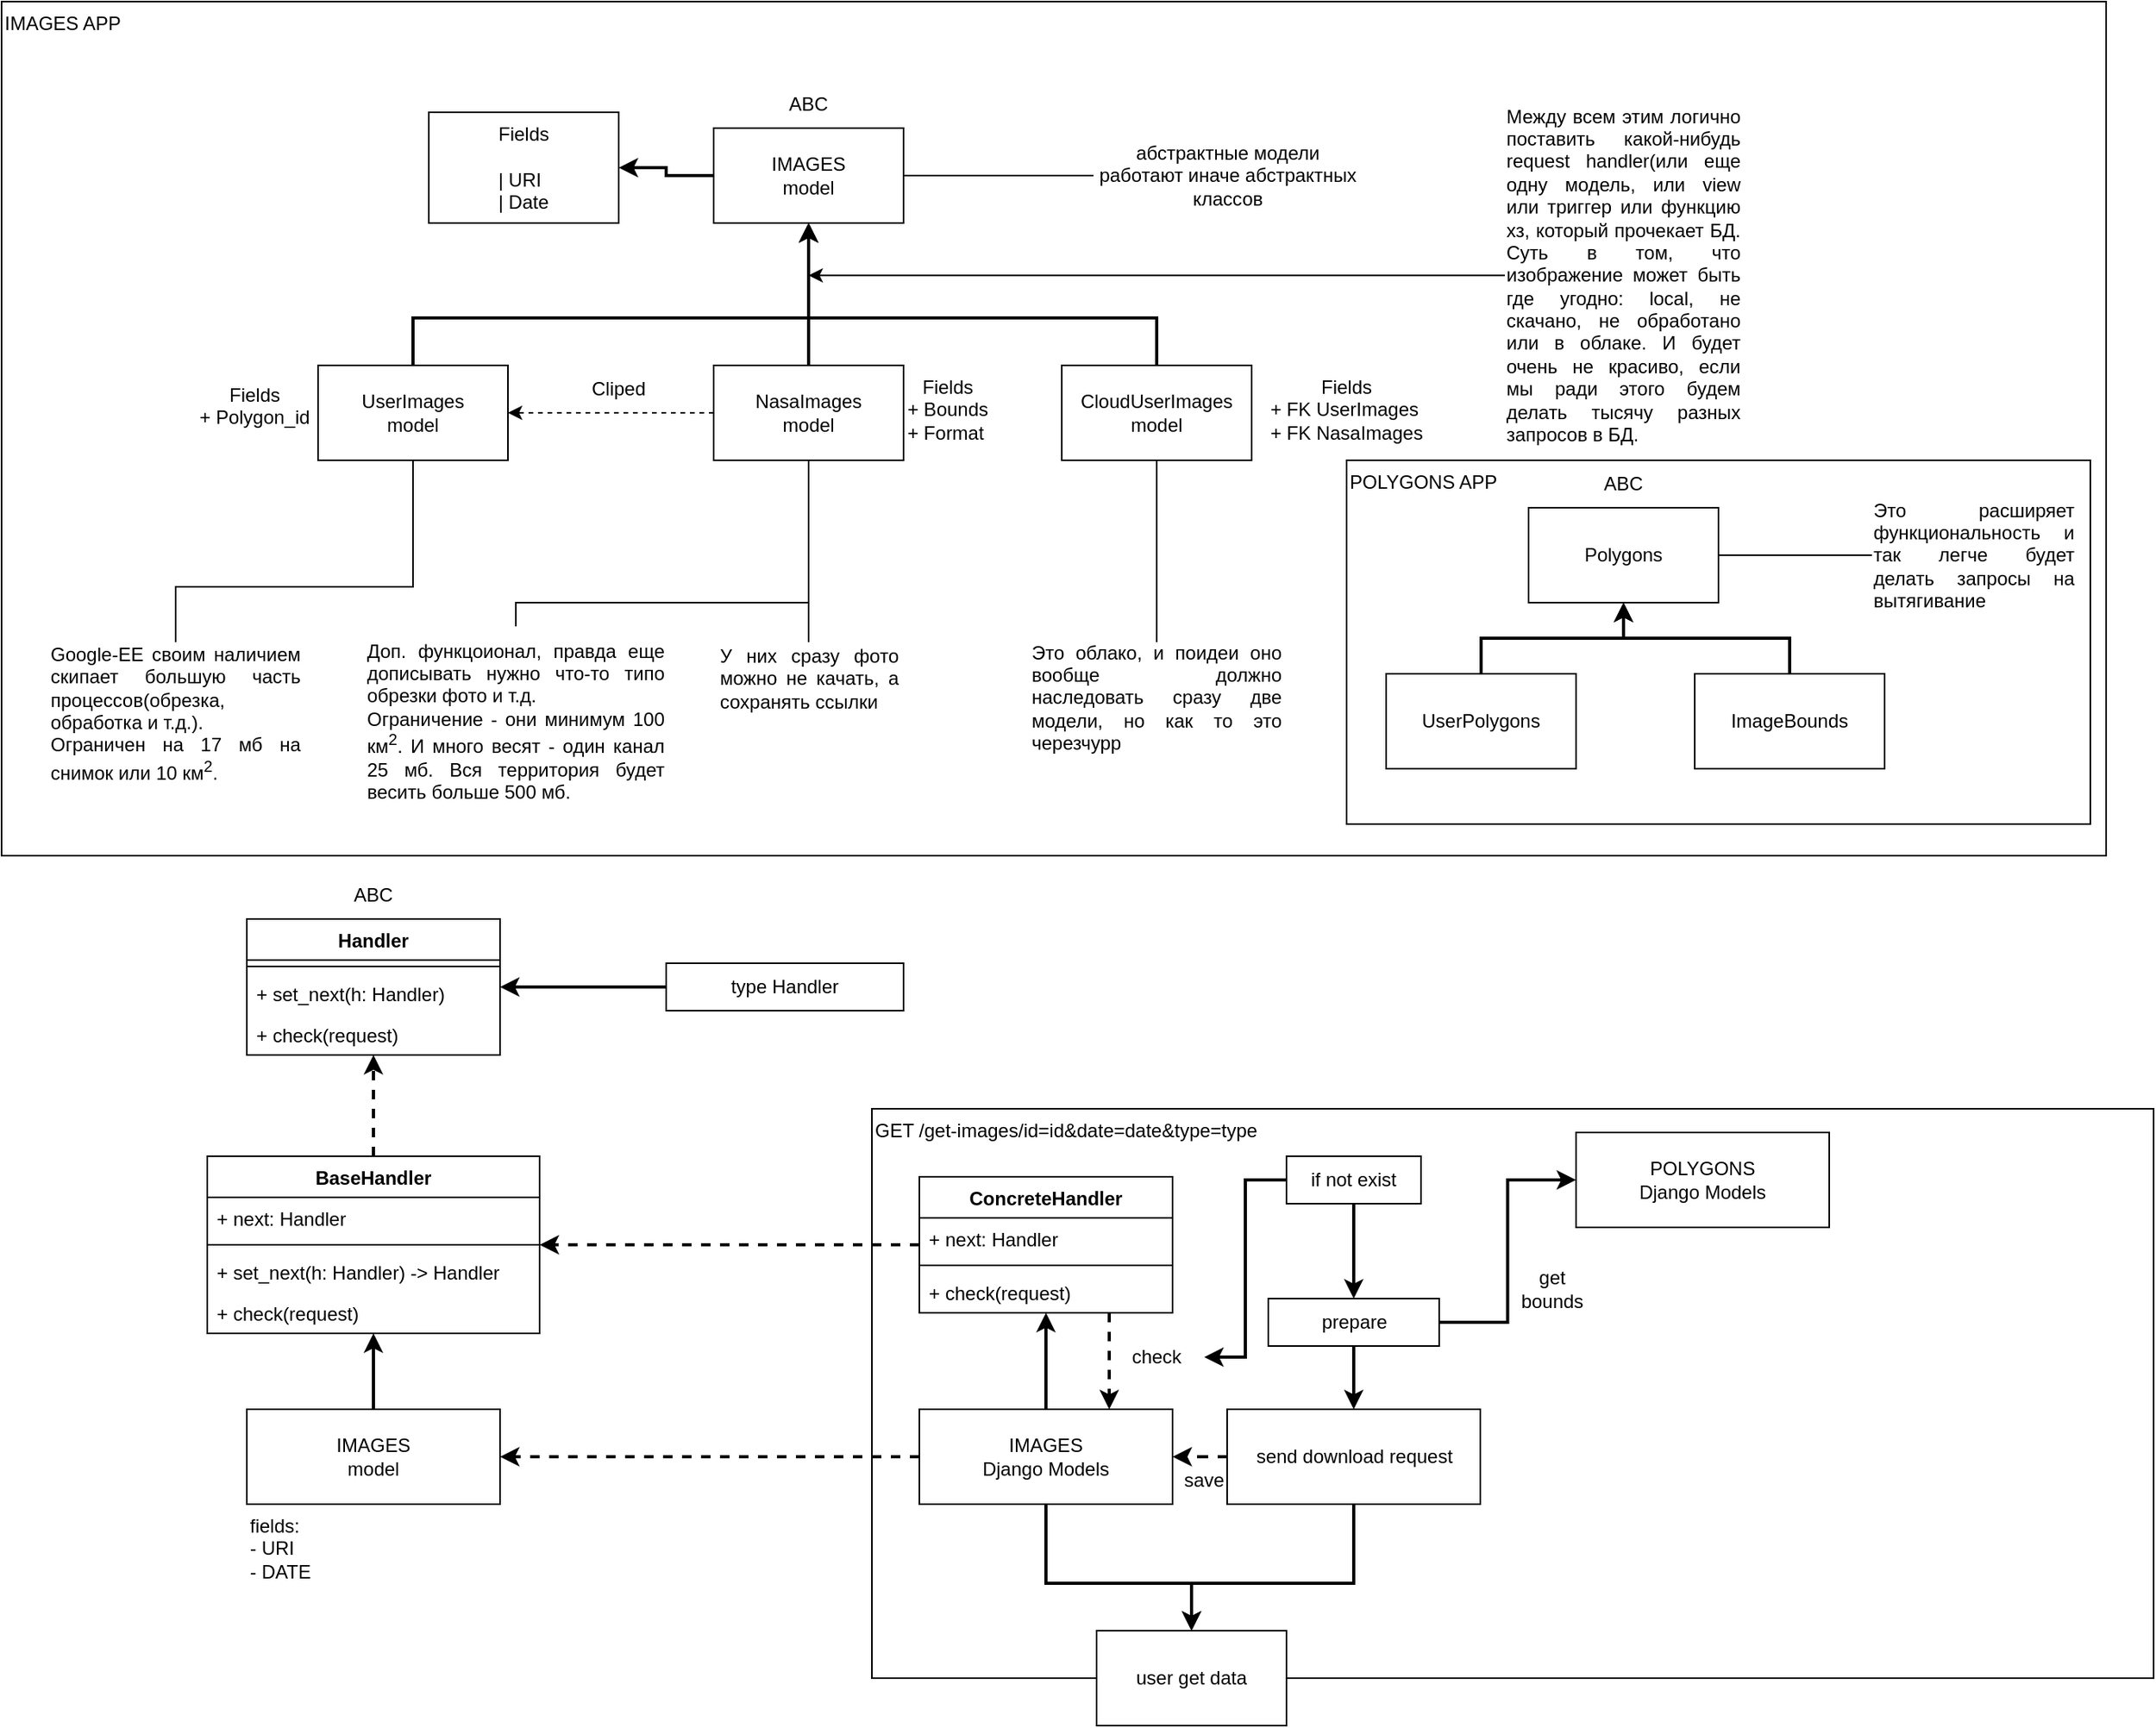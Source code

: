 <mxfile version="26.0.15">
  <diagram name="Страница — 1" id="WusRuuyAXhUo5n-OF-j5">
    <mxGraphModel dx="2261" dy="764" grid="1" gridSize="10" guides="1" tooltips="1" connect="1" arrows="1" fold="1" page="1" pageScale="1" pageWidth="827" pageHeight="1169" background="none" math="0" shadow="0">
      <root>
        <mxCell id="0" />
        <mxCell id="1" parent="0" />
        <mxCell id="zPOB2HI4H-ocQ5aXCMEk-31" value="GET /get-images/id=id&amp;amp;date=date&amp;amp;type=type" style="rounded=0;whiteSpace=wrap;html=1;verticalAlign=top;align=left;" parent="1" vertex="1">
          <mxGeometry x="480" y="770" width="810" height="360" as="geometry" />
        </mxCell>
        <mxCell id="Q2ZTKyAX25ePQhJRz6t--27" value="&lt;div align=&quot;left&quot;&gt;IMAGES APP&lt;/div&gt;" style="rounded=0;whiteSpace=wrap;html=1;align=left;verticalAlign=top;" parent="1" vertex="1">
          <mxGeometry x="-70" y="70" width="1330" height="540" as="geometry" />
        </mxCell>
        <mxCell id="Q2ZTKyAX25ePQhJRz6t--4" style="edgeStyle=orthogonalEdgeStyle;rounded=0;orthogonalLoop=1;jettySize=auto;html=1;entryX=0.5;entryY=0;entryDx=0;entryDy=0;endArrow=none;endFill=0;startArrow=classic;startFill=1;strokeWidth=2;" parent="1" source="Q2ZTKyAX25ePQhJRz6t--1" target="Q2ZTKyAX25ePQhJRz6t--3" edge="1">
          <mxGeometry relative="1" as="geometry">
            <Array as="points">
              <mxPoint x="440" y="270" />
              <mxPoint x="190" y="270" />
            </Array>
          </mxGeometry>
        </mxCell>
        <mxCell id="Q2ZTKyAX25ePQhJRz6t--12" style="edgeStyle=orthogonalEdgeStyle;rounded=0;orthogonalLoop=1;jettySize=auto;html=1;entryX=1;entryY=0.5;entryDx=0;entryDy=0;strokeWidth=2;" parent="1" source="Q2ZTKyAX25ePQhJRz6t--1" target="Q2ZTKyAX25ePQhJRz6t--10" edge="1">
          <mxGeometry relative="1" as="geometry" />
        </mxCell>
        <mxCell id="Q2ZTKyAX25ePQhJRz6t--1" value="&lt;div&gt;IMAGES&lt;/div&gt;&lt;div&gt;model&lt;/div&gt;" style="rounded=0;whiteSpace=wrap;html=1;" parent="1" vertex="1">
          <mxGeometry x="380" y="150" width="120" height="60" as="geometry" />
        </mxCell>
        <mxCell id="Q2ZTKyAX25ePQhJRz6t--2" value="ABC" style="text;html=1;align=center;verticalAlign=middle;whiteSpace=wrap;rounded=0;" parent="1" vertex="1">
          <mxGeometry x="410" y="120" width="60" height="30" as="geometry" />
        </mxCell>
        <mxCell id="Q2ZTKyAX25ePQhJRz6t--3" value="&lt;div&gt;UserImages&lt;/div&gt;&lt;div&gt;model&lt;/div&gt;" style="rounded=0;whiteSpace=wrap;html=1;" parent="1" vertex="1">
          <mxGeometry x="130" y="300" width="120" height="60" as="geometry" />
        </mxCell>
        <mxCell id="Q2ZTKyAX25ePQhJRz6t--39" style="edgeStyle=orthogonalEdgeStyle;rounded=0;orthogonalLoop=1;jettySize=auto;html=1;entryX=0.5;entryY=1;entryDx=0;entryDy=0;endArrow=none;endFill=0;" parent="1" source="Q2ZTKyAX25ePQhJRz6t--5" target="Q2ZTKyAX25ePQhJRz6t--3" edge="1">
          <mxGeometry relative="1" as="geometry">
            <Array as="points">
              <mxPoint x="40" y="440" />
              <mxPoint x="190" y="440" />
            </Array>
          </mxGeometry>
        </mxCell>
        <mxCell id="Q2ZTKyAX25ePQhJRz6t--5" value="&lt;div align=&quot;justify&quot;&gt;Google-EE своим наличием скипает большую часть процессов(обрезка, обработка и т.д.).&amp;nbsp;&lt;/div&gt;&lt;div align=&quot;justify&quot;&gt;Ограничен на 17 мб на снимок или 10 км&lt;sup&gt;2&lt;/sup&gt;.&lt;/div&gt;" style="text;html=1;align=center;verticalAlign=middle;whiteSpace=wrap;rounded=0;" parent="1" vertex="1">
          <mxGeometry x="-40" y="475" width="160" height="90" as="geometry" />
        </mxCell>
        <mxCell id="Q2ZTKyAX25ePQhJRz6t--28" style="edgeStyle=orthogonalEdgeStyle;rounded=0;orthogonalLoop=1;jettySize=auto;html=1;entryX=0.5;entryY=1;entryDx=0;entryDy=0;strokeWidth=2;" parent="1" source="Q2ZTKyAX25ePQhJRz6t--6" target="Q2ZTKyAX25ePQhJRz6t--1" edge="1">
          <mxGeometry relative="1" as="geometry" />
        </mxCell>
        <mxCell id="Q2ZTKyAX25ePQhJRz6t--29" style="edgeStyle=orthogonalEdgeStyle;rounded=0;orthogonalLoop=1;jettySize=auto;html=1;entryX=1;entryY=0.5;entryDx=0;entryDy=0;dashed=1;" parent="1" source="Q2ZTKyAX25ePQhJRz6t--6" target="Q2ZTKyAX25ePQhJRz6t--3" edge="1">
          <mxGeometry relative="1" as="geometry" />
        </mxCell>
        <mxCell id="Q2ZTKyAX25ePQhJRz6t--6" value="&lt;div&gt;NasaImages&lt;/div&gt;&lt;div&gt;model&lt;/div&gt;" style="rounded=0;whiteSpace=wrap;html=1;" parent="1" vertex="1">
          <mxGeometry x="380" y="300" width="120" height="60" as="geometry" />
        </mxCell>
        <mxCell id="Q2ZTKyAX25ePQhJRz6t--31" style="edgeStyle=orthogonalEdgeStyle;rounded=0;orthogonalLoop=1;jettySize=auto;html=1;entryX=0.5;entryY=1;entryDx=0;entryDy=0;endArrow=none;endFill=0;" parent="1" source="Q2ZTKyAX25ePQhJRz6t--9" target="Q2ZTKyAX25ePQhJRz6t--6" edge="1">
          <mxGeometry relative="1" as="geometry">
            <Array as="points">
              <mxPoint x="255" y="450" />
              <mxPoint x="440" y="450" />
            </Array>
          </mxGeometry>
        </mxCell>
        <mxCell id="Q2ZTKyAX25ePQhJRz6t--9" value="&lt;div align=&quot;justify&quot;&gt;Доп. функцоионал, правда еще дописывать нужно что-то типо обрезки фото и т.д.&lt;/div&gt;&lt;div align=&quot;justify&quot;&gt;Ограничение - они минимум 100 км&lt;sup&gt;2&lt;/sup&gt;. И много весят - один канал 25 мб. Вся территория будет весить больше 500 мб.&lt;/div&gt;" style="text;html=1;align=center;verticalAlign=middle;whiteSpace=wrap;rounded=0;" parent="1" vertex="1">
          <mxGeometry x="160" y="465" width="190" height="120" as="geometry" />
        </mxCell>
        <mxCell id="Q2ZTKyAX25ePQhJRz6t--10" value="&lt;div align=&quot;center&quot;&gt;Fields&lt;/div&gt;&lt;div&gt;&lt;br&gt;&lt;/div&gt;&lt;div align=&quot;justify&quot;&gt;| URI&lt;/div&gt;&lt;div align=&quot;justify&quot;&gt;| Date&lt;/div&gt;" style="rounded=0;whiteSpace=wrap;html=1;horizontal=1;verticalAlign=top;" parent="1" vertex="1">
          <mxGeometry x="200" y="140" width="120" height="70" as="geometry" />
        </mxCell>
        <mxCell id="Q2ZTKyAX25ePQhJRz6t--42" style="edgeStyle=orthogonalEdgeStyle;rounded=0;orthogonalLoop=1;jettySize=auto;html=1;entryX=1;entryY=0.5;entryDx=0;entryDy=0;endArrow=none;endFill=0;" parent="1" source="Q2ZTKyAX25ePQhJRz6t--17" target="Q2ZTKyAX25ePQhJRz6t--1" edge="1">
          <mxGeometry relative="1" as="geometry" />
        </mxCell>
        <mxCell id="Q2ZTKyAX25ePQhJRz6t--17" value="абстрактные модели работают иначе абстрактных классов" style="text;html=1;align=center;verticalAlign=middle;whiteSpace=wrap;rounded=0;" parent="1" vertex="1">
          <mxGeometry x="620" y="165" width="170" height="30" as="geometry" />
        </mxCell>
        <mxCell id="Q2ZTKyAX25ePQhJRz6t--37" style="edgeStyle=orthogonalEdgeStyle;rounded=0;orthogonalLoop=1;jettySize=auto;html=1;entryX=0.5;entryY=1;entryDx=0;entryDy=0;strokeWidth=2;" parent="1" source="Q2ZTKyAX25ePQhJRz6t--19" target="Q2ZTKyAX25ePQhJRz6t--1" edge="1">
          <mxGeometry relative="1" as="geometry">
            <Array as="points">
              <mxPoint x="660" y="270" />
              <mxPoint x="440" y="270" />
            </Array>
          </mxGeometry>
        </mxCell>
        <mxCell id="Q2ZTKyAX25ePQhJRz6t--19" value="&lt;div&gt;CloudUserImages&lt;/div&gt;&lt;div&gt;model&lt;/div&gt;" style="rounded=0;whiteSpace=wrap;html=1;" parent="1" vertex="1">
          <mxGeometry x="600" y="300" width="120" height="60" as="geometry" />
        </mxCell>
        <mxCell id="Q2ZTKyAX25ePQhJRz6t--32" style="edgeStyle=orthogonalEdgeStyle;rounded=0;orthogonalLoop=1;jettySize=auto;html=1;entryX=0.5;entryY=1;entryDx=0;entryDy=0;endArrow=none;endFill=0;" parent="1" source="Q2ZTKyAX25ePQhJRz6t--25" target="Q2ZTKyAX25ePQhJRz6t--6" edge="1">
          <mxGeometry relative="1" as="geometry" />
        </mxCell>
        <mxCell id="Q2ZTKyAX25ePQhJRz6t--25" value="&lt;div align=&quot;justify&quot;&gt;У них сразу фото можно не качать, а сохранять ссылки&lt;/div&gt;" style="text;html=1;align=center;verticalAlign=middle;whiteSpace=wrap;rounded=0;" parent="1" vertex="1">
          <mxGeometry x="382.5" y="475" width="115" height="45" as="geometry" />
        </mxCell>
        <mxCell id="Q2ZTKyAX25ePQhJRz6t--30" value="Cliped" style="text;html=1;align=center;verticalAlign=middle;whiteSpace=wrap;rounded=0;" parent="1" vertex="1">
          <mxGeometry x="290" y="300" width="60" height="30" as="geometry" />
        </mxCell>
        <mxCell id="Q2ZTKyAX25ePQhJRz6t--33" value="&lt;div&gt;Fields&lt;/div&gt;&lt;div align=&quot;justify&quot;&gt;+ Bounds&lt;/div&gt;&lt;div align=&quot;justify&quot;&gt;+ Format&lt;/div&gt;&lt;div&gt;&lt;br&gt;&lt;/div&gt;" style="text;html=1;align=center;verticalAlign=top;whiteSpace=wrap;rounded=0;" parent="1" vertex="1">
          <mxGeometry x="497.5" y="300" width="60" height="60" as="geometry" />
        </mxCell>
        <mxCell id="Q2ZTKyAX25ePQhJRz6t--36" value="&lt;div&gt;Fields&lt;/div&gt;&lt;div align=&quot;justify&quot;&gt;+ Polygon_id&lt;/div&gt;&lt;div&gt;&lt;br&gt;&lt;/div&gt;" style="text;html=1;align=center;verticalAlign=top;whiteSpace=wrap;rounded=0;" parent="1" vertex="1">
          <mxGeometry x="50" y="305" width="80" height="50" as="geometry" />
        </mxCell>
        <mxCell id="Q2ZTKyAX25ePQhJRz6t--40" style="edgeStyle=orthogonalEdgeStyle;rounded=0;orthogonalLoop=1;jettySize=auto;html=1;entryX=0.5;entryY=1;entryDx=0;entryDy=0;endArrow=none;endFill=0;" parent="1" source="Q2ZTKyAX25ePQhJRz6t--38" target="Q2ZTKyAX25ePQhJRz6t--19" edge="1">
          <mxGeometry relative="1" as="geometry" />
        </mxCell>
        <mxCell id="Q2ZTKyAX25ePQhJRz6t--38" value="&lt;div align=&quot;justify&quot;&gt;Это облако, и поидеи оно вообще должно наследовать сразу две модели, но как то это черезчурр&lt;/div&gt;" style="text;html=1;align=center;verticalAlign=middle;whiteSpace=wrap;rounded=0;" parent="1" vertex="1">
          <mxGeometry x="580" y="475" width="160" height="70" as="geometry" />
        </mxCell>
        <mxCell id="Q2ZTKyAX25ePQhJRz6t--41" value="&lt;div&gt;Fields&lt;/div&gt;&lt;div align=&quot;justify&quot;&gt;+ FK UserImages&lt;/div&gt;&lt;div align=&quot;justify&quot;&gt;+ FK NasaImages&lt;/div&gt;&lt;div&gt;&lt;br&gt;&lt;/div&gt;" style="text;html=1;align=center;verticalAlign=top;whiteSpace=wrap;rounded=0;" parent="1" vertex="1">
          <mxGeometry x="720" y="300" width="120" height="60" as="geometry" />
        </mxCell>
        <mxCell id="Q2ZTKyAX25ePQhJRz6t--46" style="edgeStyle=orthogonalEdgeStyle;rounded=0;orthogonalLoop=1;jettySize=auto;html=1;" parent="1" source="Q2ZTKyAX25ePQhJRz6t--43" edge="1">
          <mxGeometry relative="1" as="geometry">
            <mxPoint x="440" y="243.125" as="targetPoint" />
          </mxGeometry>
        </mxCell>
        <mxCell id="Q2ZTKyAX25ePQhJRz6t--43" value="&lt;div align=&quot;justify&quot;&gt;Между всем этим логично поставить какой-нибудь request handler(или еще одну модель, или view или триггер или функцию хз, который прочекает БД. Суть в том, что изображение может быть где угодно: local, не скачано, не обработано или в облаке. И будет очень не красиво, если мы ради этого будем делать тысячу разных запросов в БД.&lt;/div&gt;" style="text;html=1;align=center;verticalAlign=middle;whiteSpace=wrap;rounded=0;" parent="1" vertex="1">
          <mxGeometry x="880" y="140" width="150" height="206.25" as="geometry" />
        </mxCell>
        <mxCell id="Q2ZTKyAX25ePQhJRz6t--56" value="&lt;div align=&quot;left&quot;&gt;POLYGONS APP&lt;/div&gt;" style="rounded=0;whiteSpace=wrap;html=1;align=left;verticalAlign=top;" parent="1" vertex="1">
          <mxGeometry x="780" y="360" width="470" height="230" as="geometry" />
        </mxCell>
        <mxCell id="Q2ZTKyAX25ePQhJRz6t--55" style="edgeStyle=orthogonalEdgeStyle;rounded=0;orthogonalLoop=1;jettySize=auto;html=1;entryX=1;entryY=0.5;entryDx=0;entryDy=0;endArrow=none;endFill=0;" parent="1" source="Q2ZTKyAX25ePQhJRz6t--54" target="Q2ZTKyAX25ePQhJRz6t--48" edge="1">
          <mxGeometry relative="1" as="geometry" />
        </mxCell>
        <mxCell id="Q2ZTKyAX25ePQhJRz6t--50" value="UserPolygons" style="rounded=0;whiteSpace=wrap;html=1;" parent="1" vertex="1">
          <mxGeometry x="805" y="495" width="120" height="60" as="geometry" />
        </mxCell>
        <mxCell id="Q2ZTKyAX25ePQhJRz6t--51" value="ImageBounds" style="rounded=0;whiteSpace=wrap;html=1;" parent="1" vertex="1">
          <mxGeometry x="1000" y="495" width="120" height="60" as="geometry" />
        </mxCell>
        <mxCell id="Q2ZTKyAX25ePQhJRz6t--48" value="Polygons" style="rounded=0;whiteSpace=wrap;html=1;" parent="1" vertex="1">
          <mxGeometry x="895" y="390" width="120" height="60" as="geometry" />
        </mxCell>
        <mxCell id="Q2ZTKyAX25ePQhJRz6t--49" value="ABC" style="text;html=1;align=center;verticalAlign=middle;whiteSpace=wrap;rounded=0;" parent="1" vertex="1">
          <mxGeometry x="925" y="360" width="60" height="30" as="geometry" />
        </mxCell>
        <mxCell id="Q2ZTKyAX25ePQhJRz6t--54" value="&lt;div align=&quot;justify&quot;&gt;Это расширяет функциональность и так легче будет делать запросы на вытягивание&lt;/div&gt;" style="text;html=1;align=center;verticalAlign=middle;whiteSpace=wrap;rounded=0;" parent="1" vertex="1">
          <mxGeometry x="1112" y="370" width="129" height="100" as="geometry" />
        </mxCell>
        <mxCell id="Q2ZTKyAX25ePQhJRz6t--52" style="edgeStyle=orthogonalEdgeStyle;rounded=0;orthogonalLoop=1;jettySize=auto;html=1;entryX=0.5;entryY=1;entryDx=0;entryDy=0;strokeWidth=2;" parent="1" source="Q2ZTKyAX25ePQhJRz6t--50" target="Q2ZTKyAX25ePQhJRz6t--48" edge="1">
          <mxGeometry relative="1" as="geometry" />
        </mxCell>
        <mxCell id="Q2ZTKyAX25ePQhJRz6t--53" style="edgeStyle=orthogonalEdgeStyle;rounded=0;orthogonalLoop=1;jettySize=auto;html=1;entryX=0.5;entryY=1;entryDx=0;entryDy=0;strokeWidth=2;" parent="1" source="Q2ZTKyAX25ePQhJRz6t--51" target="Q2ZTKyAX25ePQhJRz6t--48" edge="1">
          <mxGeometry relative="1" as="geometry" />
        </mxCell>
        <mxCell id="zPOB2HI4H-ocQ5aXCMEk-2" value="Handler" style="swimlane;fontStyle=1;align=center;verticalAlign=top;childLayout=stackLayout;horizontal=1;startSize=26;horizontalStack=0;resizeParent=1;resizeParentMax=0;resizeLast=0;collapsible=1;marginBottom=0;whiteSpace=wrap;html=1;" parent="1" vertex="1">
          <mxGeometry x="85" y="650" width="160" height="86" as="geometry" />
        </mxCell>
        <mxCell id="zPOB2HI4H-ocQ5aXCMEk-4" value="" style="line;strokeWidth=1;fillColor=none;align=left;verticalAlign=middle;spacingTop=-1;spacingLeft=3;spacingRight=3;rotatable=0;labelPosition=right;points=[];portConstraint=eastwest;strokeColor=inherit;" parent="zPOB2HI4H-ocQ5aXCMEk-2" vertex="1">
          <mxGeometry y="26" width="160" height="8" as="geometry" />
        </mxCell>
        <mxCell id="zPOB2HI4H-ocQ5aXCMEk-6" value="+ set_next(h: Handler)" style="text;strokeColor=none;fillColor=none;align=left;verticalAlign=top;spacingLeft=4;spacingRight=4;overflow=hidden;rotatable=0;points=[[0,0.5],[1,0.5]];portConstraint=eastwest;whiteSpace=wrap;html=1;" parent="zPOB2HI4H-ocQ5aXCMEk-2" vertex="1">
          <mxGeometry y="34" width="160" height="26" as="geometry" />
        </mxCell>
        <mxCell id="zPOB2HI4H-ocQ5aXCMEk-5" value="+ check(request)" style="text;strokeColor=none;fillColor=none;align=left;verticalAlign=top;spacingLeft=4;spacingRight=4;overflow=hidden;rotatable=0;points=[[0,0.5],[1,0.5]];portConstraint=eastwest;whiteSpace=wrap;html=1;" parent="zPOB2HI4H-ocQ5aXCMEk-2" vertex="1">
          <mxGeometry y="60" width="160" height="26" as="geometry" />
        </mxCell>
        <mxCell id="zPOB2HI4H-ocQ5aXCMEk-11" value="ABC" style="text;html=1;align=center;verticalAlign=middle;whiteSpace=wrap;rounded=0;" parent="1" vertex="1">
          <mxGeometry x="135" y="620" width="60" height="30" as="geometry" />
        </mxCell>
        <mxCell id="zPOB2HI4H-ocQ5aXCMEk-22" style="edgeStyle=orthogonalEdgeStyle;rounded=0;orthogonalLoop=1;jettySize=auto;html=1;entryX=0.5;entryY=1;entryDx=0;entryDy=0;dashed=1;strokeWidth=2;" parent="1" source="zPOB2HI4H-ocQ5aXCMEk-13" target="zPOB2HI4H-ocQ5aXCMEk-2" edge="1">
          <mxGeometry relative="1" as="geometry" />
        </mxCell>
        <mxCell id="zPOB2HI4H-ocQ5aXCMEk-13" value="BaseHandler" style="swimlane;fontStyle=1;align=center;verticalAlign=top;childLayout=stackLayout;horizontal=1;startSize=26;horizontalStack=0;resizeParent=1;resizeParentMax=0;resizeLast=0;collapsible=1;marginBottom=0;whiteSpace=wrap;html=1;" parent="1" vertex="1">
          <mxGeometry x="60" y="800" width="210" height="112" as="geometry" />
        </mxCell>
        <mxCell id="zPOB2HI4H-ocQ5aXCMEk-14" value="+ next: Handler" style="text;strokeColor=none;fillColor=none;align=left;verticalAlign=top;spacingLeft=4;spacingRight=4;overflow=hidden;rotatable=0;points=[[0,0.5],[1,0.5]];portConstraint=eastwest;whiteSpace=wrap;html=1;" parent="zPOB2HI4H-ocQ5aXCMEk-13" vertex="1">
          <mxGeometry y="26" width="210" height="26" as="geometry" />
        </mxCell>
        <mxCell id="zPOB2HI4H-ocQ5aXCMEk-15" value="" style="line;strokeWidth=1;fillColor=none;align=left;verticalAlign=middle;spacingTop=-1;spacingLeft=3;spacingRight=3;rotatable=0;labelPosition=right;points=[];portConstraint=eastwest;strokeColor=inherit;" parent="zPOB2HI4H-ocQ5aXCMEk-13" vertex="1">
          <mxGeometry y="52" width="210" height="8" as="geometry" />
        </mxCell>
        <mxCell id="zPOB2HI4H-ocQ5aXCMEk-17" value="+ set_next(h: Handler) -&amp;gt; Handler" style="text;strokeColor=none;fillColor=none;align=left;verticalAlign=top;spacingLeft=4;spacingRight=4;overflow=hidden;rotatable=0;points=[[0,0.5],[1,0.5]];portConstraint=eastwest;whiteSpace=wrap;html=1;" parent="zPOB2HI4H-ocQ5aXCMEk-13" vertex="1">
          <mxGeometry y="60" width="210" height="26" as="geometry" />
        </mxCell>
        <mxCell id="zPOB2HI4H-ocQ5aXCMEk-18" value="+ check(request)" style="text;strokeColor=none;fillColor=none;align=left;verticalAlign=top;spacingLeft=4;spacingRight=4;overflow=hidden;rotatable=0;points=[[0,0.5],[1,0.5]];portConstraint=eastwest;whiteSpace=wrap;html=1;" parent="zPOB2HI4H-ocQ5aXCMEk-13" vertex="1">
          <mxGeometry y="86" width="210" height="26" as="geometry" />
        </mxCell>
        <mxCell id="zPOB2HI4H-ocQ5aXCMEk-21" style="edgeStyle=orthogonalEdgeStyle;rounded=0;orthogonalLoop=1;jettySize=auto;html=1;entryX=1;entryY=0.5;entryDx=0;entryDy=0;strokeWidth=2;" parent="1" source="zPOB2HI4H-ocQ5aXCMEk-19" target="zPOB2HI4H-ocQ5aXCMEk-2" edge="1">
          <mxGeometry relative="1" as="geometry" />
        </mxCell>
        <mxCell id="zPOB2HI4H-ocQ5aXCMEk-19" value="type Handler" style="text;html=1;align=center;verticalAlign=middle;whiteSpace=wrap;rounded=0;strokeColor=default;" parent="1" vertex="1">
          <mxGeometry x="350" y="678" width="150" height="30" as="geometry" />
        </mxCell>
        <mxCell id="zPOB2HI4H-ocQ5aXCMEk-30" style="edgeStyle=orthogonalEdgeStyle;rounded=0;orthogonalLoop=1;jettySize=auto;html=1;entryX=0.5;entryY=1;entryDx=0;entryDy=0;strokeWidth=2;" parent="1" source="zPOB2HI4H-ocQ5aXCMEk-23" target="zPOB2HI4H-ocQ5aXCMEk-24" edge="1">
          <mxGeometry relative="1" as="geometry" />
        </mxCell>
        <mxCell id="zPOB2HI4H-ocQ5aXCMEk-38" style="edgeStyle=orthogonalEdgeStyle;rounded=0;orthogonalLoop=1;jettySize=auto;html=1;entryX=1;entryY=0.5;entryDx=0;entryDy=0;strokeWidth=2;dashed=1;" parent="1" source="zPOB2HI4H-ocQ5aXCMEk-23" target="zPOB2HI4H-ocQ5aXCMEk-36" edge="1">
          <mxGeometry relative="1" as="geometry" />
        </mxCell>
        <mxCell id="zPOB2HI4H-ocQ5aXCMEk-50" style="edgeStyle=orthogonalEdgeStyle;rounded=0;orthogonalLoop=1;jettySize=auto;html=1;entryX=0.5;entryY=0;entryDx=0;entryDy=0;strokeWidth=2;" parent="1" source="zPOB2HI4H-ocQ5aXCMEk-23" target="zPOB2HI4H-ocQ5aXCMEk-49" edge="1">
          <mxGeometry relative="1" as="geometry">
            <Array as="points">
              <mxPoint x="590" y="1070" />
              <mxPoint x="682" y="1070" />
            </Array>
          </mxGeometry>
        </mxCell>
        <mxCell id="zPOB2HI4H-ocQ5aXCMEk-23" value="&lt;div&gt;IMAGES&lt;/div&gt;&lt;div&gt;Django Models&lt;/div&gt;" style="rounded=0;whiteSpace=wrap;html=1;" parent="1" vertex="1">
          <mxGeometry x="510" y="960" width="160" height="60" as="geometry" />
        </mxCell>
        <mxCell id="zPOB2HI4H-ocQ5aXCMEk-29" style="edgeStyle=orthogonalEdgeStyle;rounded=0;orthogonalLoop=1;jettySize=auto;html=1;entryX=1;entryY=0.5;entryDx=0;entryDy=0;strokeWidth=2;dashed=1;" parent="1" source="zPOB2HI4H-ocQ5aXCMEk-24" target="zPOB2HI4H-ocQ5aXCMEk-13" edge="1">
          <mxGeometry relative="1" as="geometry" />
        </mxCell>
        <mxCell id="zPOB2HI4H-ocQ5aXCMEk-34" style="edgeStyle=orthogonalEdgeStyle;rounded=0;orthogonalLoop=1;jettySize=auto;html=1;exitX=0.75;exitY=1;exitDx=0;exitDy=0;entryX=0.75;entryY=0;entryDx=0;entryDy=0;strokeWidth=2;dashed=1;" parent="1" source="zPOB2HI4H-ocQ5aXCMEk-24" target="zPOB2HI4H-ocQ5aXCMEk-23" edge="1">
          <mxGeometry relative="1" as="geometry" />
        </mxCell>
        <mxCell id="zPOB2HI4H-ocQ5aXCMEk-24" value="ConcreteHandler" style="swimlane;fontStyle=1;align=center;verticalAlign=top;childLayout=stackLayout;horizontal=1;startSize=26;horizontalStack=0;resizeParent=1;resizeParentMax=0;resizeLast=0;collapsible=1;marginBottom=0;whiteSpace=wrap;html=1;" parent="1" vertex="1">
          <mxGeometry x="510" y="813" width="160" height="86" as="geometry" />
        </mxCell>
        <mxCell id="zPOB2HI4H-ocQ5aXCMEk-25" value="+ next: Handler" style="text;strokeColor=none;fillColor=none;align=left;verticalAlign=top;spacingLeft=4;spacingRight=4;overflow=hidden;rotatable=0;points=[[0,0.5],[1,0.5]];portConstraint=eastwest;whiteSpace=wrap;html=1;" parent="zPOB2HI4H-ocQ5aXCMEk-24" vertex="1">
          <mxGeometry y="26" width="160" height="26" as="geometry" />
        </mxCell>
        <mxCell id="zPOB2HI4H-ocQ5aXCMEk-26" value="" style="line;strokeWidth=1;fillColor=none;align=left;verticalAlign=middle;spacingTop=-1;spacingLeft=3;spacingRight=3;rotatable=0;labelPosition=right;points=[];portConstraint=eastwest;strokeColor=inherit;" parent="zPOB2HI4H-ocQ5aXCMEk-24" vertex="1">
          <mxGeometry y="52" width="160" height="8" as="geometry" />
        </mxCell>
        <mxCell id="zPOB2HI4H-ocQ5aXCMEk-28" value="+ check(request)" style="text;strokeColor=none;fillColor=none;align=left;verticalAlign=top;spacingLeft=4;spacingRight=4;overflow=hidden;rotatable=0;points=[[0,0.5],[1,0.5]];portConstraint=eastwest;whiteSpace=wrap;html=1;" parent="zPOB2HI4H-ocQ5aXCMEk-24" vertex="1">
          <mxGeometry y="60" width="160" height="26" as="geometry" />
        </mxCell>
        <mxCell id="zPOB2HI4H-ocQ5aXCMEk-32" value="check" style="text;html=1;align=center;verticalAlign=middle;whiteSpace=wrap;rounded=0;" parent="1" vertex="1">
          <mxGeometry x="630" y="912" width="60" height="30" as="geometry" />
        </mxCell>
        <mxCell id="zPOB2HI4H-ocQ5aXCMEk-35" value="&lt;div align=&quot;left&quot;&gt;fields:&lt;/div&gt;&lt;div align=&quot;left&quot;&gt;- URI&lt;/div&gt;&lt;div align=&quot;left&quot;&gt;- DATE&lt;/div&gt;" style="text;html=1;align=left;verticalAlign=top;whiteSpace=wrap;rounded=0;" parent="1" vertex="1">
          <mxGeometry x="85" y="1020" width="60" height="50" as="geometry" />
        </mxCell>
        <mxCell id="zPOB2HI4H-ocQ5aXCMEk-37" style="edgeStyle=orthogonalEdgeStyle;rounded=0;orthogonalLoop=1;jettySize=auto;html=1;entryX=0.5;entryY=1;entryDx=0;entryDy=0;strokeWidth=2;" parent="1" source="zPOB2HI4H-ocQ5aXCMEk-36" target="zPOB2HI4H-ocQ5aXCMEk-13" edge="1">
          <mxGeometry relative="1" as="geometry" />
        </mxCell>
        <mxCell id="zPOB2HI4H-ocQ5aXCMEk-36" value="&lt;div&gt;IMAGES&lt;/div&gt;&lt;div&gt;model&lt;/div&gt;" style="rounded=0;whiteSpace=wrap;html=1;" parent="1" vertex="1">
          <mxGeometry x="85" y="960" width="160" height="60" as="geometry" />
        </mxCell>
        <mxCell id="zPOB2HI4H-ocQ5aXCMEk-40" style="edgeStyle=orthogonalEdgeStyle;rounded=0;orthogonalLoop=1;jettySize=auto;html=1;entryX=1;entryY=0.5;entryDx=0;entryDy=0;strokeWidth=2;" parent="1" source="zPOB2HI4H-ocQ5aXCMEk-39" target="zPOB2HI4H-ocQ5aXCMEk-32" edge="1">
          <mxGeometry relative="1" as="geometry" />
        </mxCell>
        <mxCell id="zPOB2HI4H-ocQ5aXCMEk-39" value="if not exist" style="text;html=1;align=center;verticalAlign=middle;whiteSpace=wrap;rounded=0;fillColor=none;strokeColor=default;" parent="1" vertex="1">
          <mxGeometry x="742" y="800" width="85" height="30" as="geometry" />
        </mxCell>
        <mxCell id="zPOB2HI4H-ocQ5aXCMEk-41" value="&lt;div&gt;POLYGONS&lt;/div&gt;&lt;div&gt;Django Models&lt;/div&gt;" style="rounded=0;whiteSpace=wrap;html=1;" parent="1" vertex="1">
          <mxGeometry x="925" y="785" width="160" height="60" as="geometry" />
        </mxCell>
        <mxCell id="zPOB2HI4H-ocQ5aXCMEk-51" style="edgeStyle=orthogonalEdgeStyle;rounded=0;orthogonalLoop=1;jettySize=auto;html=1;entryX=0.5;entryY=0;entryDx=0;entryDy=0;strokeWidth=2;" parent="1" source="zPOB2HI4H-ocQ5aXCMEk-42" target="zPOB2HI4H-ocQ5aXCMEk-49" edge="1">
          <mxGeometry relative="1" as="geometry">
            <Array as="points">
              <mxPoint x="785" y="1070" />
              <mxPoint x="682" y="1070" />
            </Array>
          </mxGeometry>
        </mxCell>
        <mxCell id="zPOB2HI4H-ocQ5aXCMEk-52" style="edgeStyle=orthogonalEdgeStyle;rounded=0;orthogonalLoop=1;jettySize=auto;html=1;entryX=1;entryY=0.5;entryDx=0;entryDy=0;dashed=1;strokeWidth=2;" parent="1" source="zPOB2HI4H-ocQ5aXCMEk-42" target="zPOB2HI4H-ocQ5aXCMEk-23" edge="1">
          <mxGeometry relative="1" as="geometry" />
        </mxCell>
        <mxCell id="zPOB2HI4H-ocQ5aXCMEk-42" value="send download request" style="rounded=0;whiteSpace=wrap;html=1;" parent="1" vertex="1">
          <mxGeometry x="704.5" y="960" width="160" height="60" as="geometry" />
        </mxCell>
        <mxCell id="zPOB2HI4H-ocQ5aXCMEk-45" style="edgeStyle=orthogonalEdgeStyle;rounded=0;orthogonalLoop=1;jettySize=auto;html=1;entryX=0.5;entryY=1;entryDx=0;entryDy=0;endArrow=none;startFill=1;startArrow=classic;strokeWidth=2;" parent="1" source="zPOB2HI4H-ocQ5aXCMEk-44" target="zPOB2HI4H-ocQ5aXCMEk-39" edge="1">
          <mxGeometry relative="1" as="geometry" />
        </mxCell>
        <mxCell id="zPOB2HI4H-ocQ5aXCMEk-46" style="edgeStyle=orthogonalEdgeStyle;rounded=0;orthogonalLoop=1;jettySize=auto;html=1;entryX=0;entryY=0.5;entryDx=0;entryDy=0;strokeWidth=2;" parent="1" source="zPOB2HI4H-ocQ5aXCMEk-44" target="zPOB2HI4H-ocQ5aXCMEk-41" edge="1">
          <mxGeometry relative="1" as="geometry" />
        </mxCell>
        <mxCell id="zPOB2HI4H-ocQ5aXCMEk-48" style="edgeStyle=orthogonalEdgeStyle;rounded=0;orthogonalLoop=1;jettySize=auto;html=1;entryX=0.5;entryY=0;entryDx=0;entryDy=0;strokeWidth=2;" parent="1" source="zPOB2HI4H-ocQ5aXCMEk-44" target="zPOB2HI4H-ocQ5aXCMEk-42" edge="1">
          <mxGeometry relative="1" as="geometry" />
        </mxCell>
        <mxCell id="zPOB2HI4H-ocQ5aXCMEk-44" value="prepare" style="rounded=0;whiteSpace=wrap;html=1;" parent="1" vertex="1">
          <mxGeometry x="730.5" y="890" width="108" height="30" as="geometry" />
        </mxCell>
        <mxCell id="zPOB2HI4H-ocQ5aXCMEk-47" value="get bounds" style="text;html=1;align=center;verticalAlign=middle;whiteSpace=wrap;rounded=0;" parent="1" vertex="1">
          <mxGeometry x="880" y="869" width="60" height="30" as="geometry" />
        </mxCell>
        <mxCell id="zPOB2HI4H-ocQ5aXCMEk-49" value="user get data" style="rounded=0;whiteSpace=wrap;html=1;" parent="1" vertex="1">
          <mxGeometry x="622" y="1100" width="120" height="60" as="geometry" />
        </mxCell>
        <mxCell id="zPOB2HI4H-ocQ5aXCMEk-54" value="save" style="text;html=1;align=center;verticalAlign=middle;whiteSpace=wrap;rounded=0;" parent="1" vertex="1">
          <mxGeometry x="660" y="990" width="60" height="30" as="geometry" />
        </mxCell>
      </root>
    </mxGraphModel>
  </diagram>
</mxfile>
